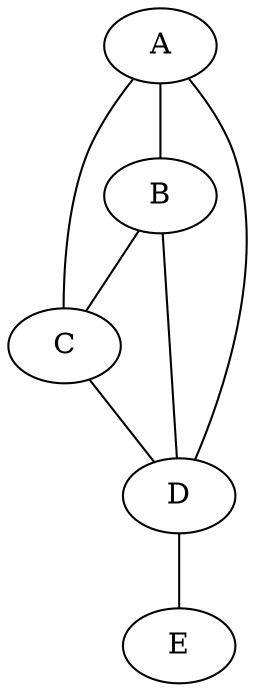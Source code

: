 strict graph "cordal1" {
    A -- B
    A -- C
    A -- D
    B -- D
    B -- C
    C -- D
    D -- E
}
